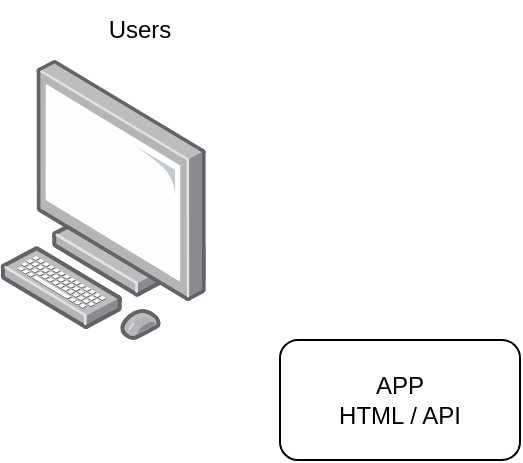 <mxfile version="28.2.6">
  <diagram name="Page-1" id="UfevvxqJ-7oyU4rjKeek">
    <mxGraphModel dx="1001" dy="607" grid="1" gridSize="10" guides="1" tooltips="1" connect="1" arrows="1" fold="1" page="1" pageScale="1" pageWidth="1169" pageHeight="827" math="0" shadow="0">
      <root>
        <mxCell id="0" />
        <mxCell id="1" parent="0" />
        <mxCell id="_O_64iPQs3X-C6nSO5Xz-1" value="&lt;div&gt;APP&lt;/div&gt;HTML / API" style="rounded=1;whiteSpace=wrap;html=1;" vertex="1" parent="1">
          <mxGeometry x="450" y="290" width="120" height="60" as="geometry" />
        </mxCell>
        <mxCell id="_O_64iPQs3X-C6nSO5Xz-2" value="" style="image;points=[];aspect=fixed;html=1;align=center;shadow=0;dashed=0;image=img/lib/allied_telesis/computer_and_terminals/Personal_Computer.svg;" vertex="1" parent="1">
          <mxGeometry x="310" y="150" width="103.3" height="140" as="geometry" />
        </mxCell>
        <mxCell id="_O_64iPQs3X-C6nSO5Xz-3" value="Users" style="text;html=1;whiteSpace=wrap;strokeColor=none;fillColor=none;align=center;verticalAlign=middle;rounded=0;" vertex="1" parent="1">
          <mxGeometry x="320" y="120" width="120" height="30" as="geometry" />
        </mxCell>
      </root>
    </mxGraphModel>
  </diagram>
</mxfile>

